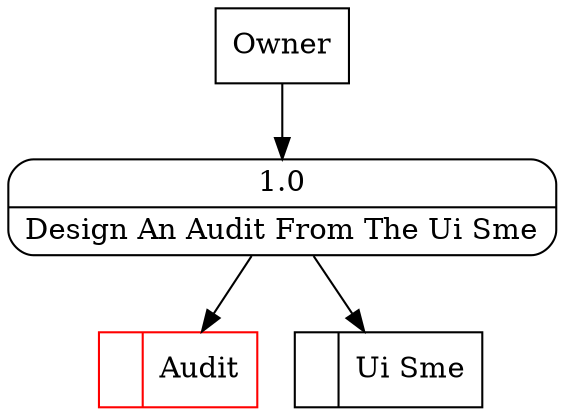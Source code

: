 digraph dfd2{ 
node[shape=record]
200 [label="<f0>  |<f1> Audit " color=red];
201 [label="<f0>  |<f1> Ui Sme " ];
202 [label="Owner" shape=box];
203 [label="{<f0> 1.0|<f1> Design An Audit From The Ui Sme }" shape=Mrecord];
202 -> 203
203 -> 200
203 -> 201
}
